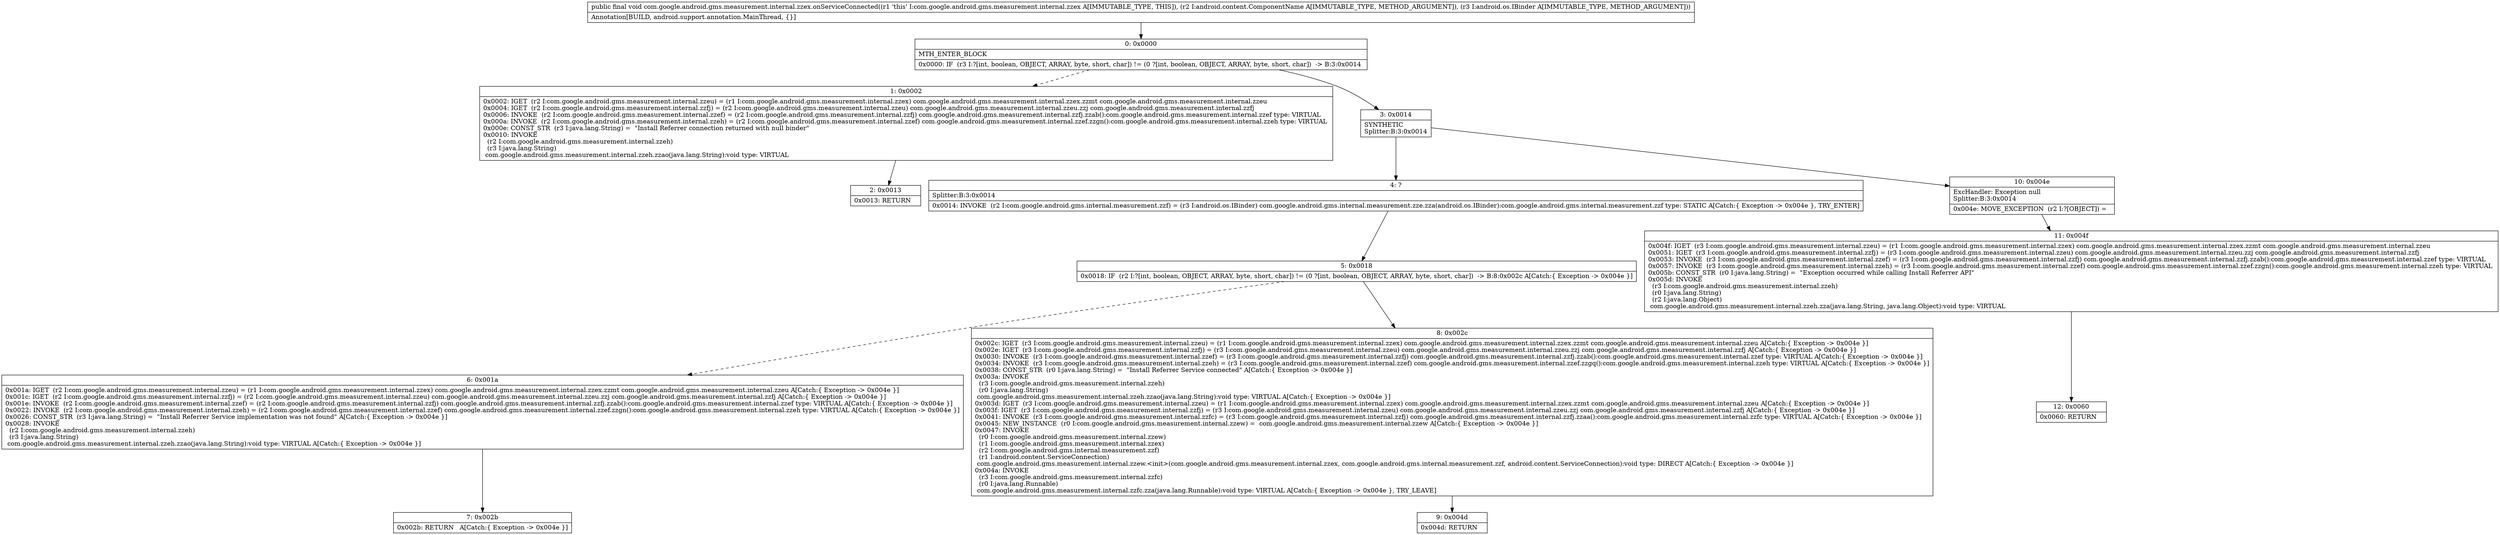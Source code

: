 digraph "CFG forcom.google.android.gms.measurement.internal.zzex.onServiceConnected(Landroid\/content\/ComponentName;Landroid\/os\/IBinder;)V" {
Node_0 [shape=record,label="{0\:\ 0x0000|MTH_ENTER_BLOCK\l|0x0000: IF  (r3 I:?[int, boolean, OBJECT, ARRAY, byte, short, char]) != (0 ?[int, boolean, OBJECT, ARRAY, byte, short, char])  \-\> B:3:0x0014 \l}"];
Node_1 [shape=record,label="{1\:\ 0x0002|0x0002: IGET  (r2 I:com.google.android.gms.measurement.internal.zzeu) = (r1 I:com.google.android.gms.measurement.internal.zzex) com.google.android.gms.measurement.internal.zzex.zzmt com.google.android.gms.measurement.internal.zzeu \l0x0004: IGET  (r2 I:com.google.android.gms.measurement.internal.zzfj) = (r2 I:com.google.android.gms.measurement.internal.zzeu) com.google.android.gms.measurement.internal.zzeu.zzj com.google.android.gms.measurement.internal.zzfj \l0x0006: INVOKE  (r2 I:com.google.android.gms.measurement.internal.zzef) = (r2 I:com.google.android.gms.measurement.internal.zzfj) com.google.android.gms.measurement.internal.zzfj.zzab():com.google.android.gms.measurement.internal.zzef type: VIRTUAL \l0x000a: INVOKE  (r2 I:com.google.android.gms.measurement.internal.zzeh) = (r2 I:com.google.android.gms.measurement.internal.zzef) com.google.android.gms.measurement.internal.zzef.zzgn():com.google.android.gms.measurement.internal.zzeh type: VIRTUAL \l0x000e: CONST_STR  (r3 I:java.lang.String) =  \"Install Referrer connection returned with null binder\" \l0x0010: INVOKE  \l  (r2 I:com.google.android.gms.measurement.internal.zzeh)\l  (r3 I:java.lang.String)\l com.google.android.gms.measurement.internal.zzeh.zzao(java.lang.String):void type: VIRTUAL \l}"];
Node_2 [shape=record,label="{2\:\ 0x0013|0x0013: RETURN   \l}"];
Node_3 [shape=record,label="{3\:\ 0x0014|SYNTHETIC\lSplitter:B:3:0x0014\l}"];
Node_4 [shape=record,label="{4\:\ ?|Splitter:B:3:0x0014\l|0x0014: INVOKE  (r2 I:com.google.android.gms.internal.measurement.zzf) = (r3 I:android.os.IBinder) com.google.android.gms.internal.measurement.zze.zza(android.os.IBinder):com.google.android.gms.internal.measurement.zzf type: STATIC A[Catch:\{ Exception \-\> 0x004e \}, TRY_ENTER]\l}"];
Node_5 [shape=record,label="{5\:\ 0x0018|0x0018: IF  (r2 I:?[int, boolean, OBJECT, ARRAY, byte, short, char]) != (0 ?[int, boolean, OBJECT, ARRAY, byte, short, char])  \-\> B:8:0x002c A[Catch:\{ Exception \-\> 0x004e \}]\l}"];
Node_6 [shape=record,label="{6\:\ 0x001a|0x001a: IGET  (r2 I:com.google.android.gms.measurement.internal.zzeu) = (r1 I:com.google.android.gms.measurement.internal.zzex) com.google.android.gms.measurement.internal.zzex.zzmt com.google.android.gms.measurement.internal.zzeu A[Catch:\{ Exception \-\> 0x004e \}]\l0x001c: IGET  (r2 I:com.google.android.gms.measurement.internal.zzfj) = (r2 I:com.google.android.gms.measurement.internal.zzeu) com.google.android.gms.measurement.internal.zzeu.zzj com.google.android.gms.measurement.internal.zzfj A[Catch:\{ Exception \-\> 0x004e \}]\l0x001e: INVOKE  (r2 I:com.google.android.gms.measurement.internal.zzef) = (r2 I:com.google.android.gms.measurement.internal.zzfj) com.google.android.gms.measurement.internal.zzfj.zzab():com.google.android.gms.measurement.internal.zzef type: VIRTUAL A[Catch:\{ Exception \-\> 0x004e \}]\l0x0022: INVOKE  (r2 I:com.google.android.gms.measurement.internal.zzeh) = (r2 I:com.google.android.gms.measurement.internal.zzef) com.google.android.gms.measurement.internal.zzef.zzgn():com.google.android.gms.measurement.internal.zzeh type: VIRTUAL A[Catch:\{ Exception \-\> 0x004e \}]\l0x0026: CONST_STR  (r3 I:java.lang.String) =  \"Install Referrer Service implementation was not found\" A[Catch:\{ Exception \-\> 0x004e \}]\l0x0028: INVOKE  \l  (r2 I:com.google.android.gms.measurement.internal.zzeh)\l  (r3 I:java.lang.String)\l com.google.android.gms.measurement.internal.zzeh.zzao(java.lang.String):void type: VIRTUAL A[Catch:\{ Exception \-\> 0x004e \}]\l}"];
Node_7 [shape=record,label="{7\:\ 0x002b|0x002b: RETURN   A[Catch:\{ Exception \-\> 0x004e \}]\l}"];
Node_8 [shape=record,label="{8\:\ 0x002c|0x002c: IGET  (r3 I:com.google.android.gms.measurement.internal.zzeu) = (r1 I:com.google.android.gms.measurement.internal.zzex) com.google.android.gms.measurement.internal.zzex.zzmt com.google.android.gms.measurement.internal.zzeu A[Catch:\{ Exception \-\> 0x004e \}]\l0x002e: IGET  (r3 I:com.google.android.gms.measurement.internal.zzfj) = (r3 I:com.google.android.gms.measurement.internal.zzeu) com.google.android.gms.measurement.internal.zzeu.zzj com.google.android.gms.measurement.internal.zzfj A[Catch:\{ Exception \-\> 0x004e \}]\l0x0030: INVOKE  (r3 I:com.google.android.gms.measurement.internal.zzef) = (r3 I:com.google.android.gms.measurement.internal.zzfj) com.google.android.gms.measurement.internal.zzfj.zzab():com.google.android.gms.measurement.internal.zzef type: VIRTUAL A[Catch:\{ Exception \-\> 0x004e \}]\l0x0034: INVOKE  (r3 I:com.google.android.gms.measurement.internal.zzeh) = (r3 I:com.google.android.gms.measurement.internal.zzef) com.google.android.gms.measurement.internal.zzef.zzgq():com.google.android.gms.measurement.internal.zzeh type: VIRTUAL A[Catch:\{ Exception \-\> 0x004e \}]\l0x0038: CONST_STR  (r0 I:java.lang.String) =  \"Install Referrer Service connected\" A[Catch:\{ Exception \-\> 0x004e \}]\l0x003a: INVOKE  \l  (r3 I:com.google.android.gms.measurement.internal.zzeh)\l  (r0 I:java.lang.String)\l com.google.android.gms.measurement.internal.zzeh.zzao(java.lang.String):void type: VIRTUAL A[Catch:\{ Exception \-\> 0x004e \}]\l0x003d: IGET  (r3 I:com.google.android.gms.measurement.internal.zzeu) = (r1 I:com.google.android.gms.measurement.internal.zzex) com.google.android.gms.measurement.internal.zzex.zzmt com.google.android.gms.measurement.internal.zzeu A[Catch:\{ Exception \-\> 0x004e \}]\l0x003f: IGET  (r3 I:com.google.android.gms.measurement.internal.zzfj) = (r3 I:com.google.android.gms.measurement.internal.zzeu) com.google.android.gms.measurement.internal.zzeu.zzj com.google.android.gms.measurement.internal.zzfj A[Catch:\{ Exception \-\> 0x004e \}]\l0x0041: INVOKE  (r3 I:com.google.android.gms.measurement.internal.zzfc) = (r3 I:com.google.android.gms.measurement.internal.zzfj) com.google.android.gms.measurement.internal.zzfj.zzaa():com.google.android.gms.measurement.internal.zzfc type: VIRTUAL A[Catch:\{ Exception \-\> 0x004e \}]\l0x0045: NEW_INSTANCE  (r0 I:com.google.android.gms.measurement.internal.zzew) =  com.google.android.gms.measurement.internal.zzew A[Catch:\{ Exception \-\> 0x004e \}]\l0x0047: INVOKE  \l  (r0 I:com.google.android.gms.measurement.internal.zzew)\l  (r1 I:com.google.android.gms.measurement.internal.zzex)\l  (r2 I:com.google.android.gms.internal.measurement.zzf)\l  (r1 I:android.content.ServiceConnection)\l com.google.android.gms.measurement.internal.zzew.\<init\>(com.google.android.gms.measurement.internal.zzex, com.google.android.gms.internal.measurement.zzf, android.content.ServiceConnection):void type: DIRECT A[Catch:\{ Exception \-\> 0x004e \}]\l0x004a: INVOKE  \l  (r3 I:com.google.android.gms.measurement.internal.zzfc)\l  (r0 I:java.lang.Runnable)\l com.google.android.gms.measurement.internal.zzfc.zza(java.lang.Runnable):void type: VIRTUAL A[Catch:\{ Exception \-\> 0x004e \}, TRY_LEAVE]\l}"];
Node_9 [shape=record,label="{9\:\ 0x004d|0x004d: RETURN   \l}"];
Node_10 [shape=record,label="{10\:\ 0x004e|ExcHandler: Exception null\lSplitter:B:3:0x0014\l|0x004e: MOVE_EXCEPTION  (r2 I:?[OBJECT]) =  \l}"];
Node_11 [shape=record,label="{11\:\ 0x004f|0x004f: IGET  (r3 I:com.google.android.gms.measurement.internal.zzeu) = (r1 I:com.google.android.gms.measurement.internal.zzex) com.google.android.gms.measurement.internal.zzex.zzmt com.google.android.gms.measurement.internal.zzeu \l0x0051: IGET  (r3 I:com.google.android.gms.measurement.internal.zzfj) = (r3 I:com.google.android.gms.measurement.internal.zzeu) com.google.android.gms.measurement.internal.zzeu.zzj com.google.android.gms.measurement.internal.zzfj \l0x0053: INVOKE  (r3 I:com.google.android.gms.measurement.internal.zzef) = (r3 I:com.google.android.gms.measurement.internal.zzfj) com.google.android.gms.measurement.internal.zzfj.zzab():com.google.android.gms.measurement.internal.zzef type: VIRTUAL \l0x0057: INVOKE  (r3 I:com.google.android.gms.measurement.internal.zzeh) = (r3 I:com.google.android.gms.measurement.internal.zzef) com.google.android.gms.measurement.internal.zzef.zzgn():com.google.android.gms.measurement.internal.zzeh type: VIRTUAL \l0x005b: CONST_STR  (r0 I:java.lang.String) =  \"Exception occurred while calling Install Referrer API\" \l0x005d: INVOKE  \l  (r3 I:com.google.android.gms.measurement.internal.zzeh)\l  (r0 I:java.lang.String)\l  (r2 I:java.lang.Object)\l com.google.android.gms.measurement.internal.zzeh.zza(java.lang.String, java.lang.Object):void type: VIRTUAL \l}"];
Node_12 [shape=record,label="{12\:\ 0x0060|0x0060: RETURN   \l}"];
MethodNode[shape=record,label="{public final void com.google.android.gms.measurement.internal.zzex.onServiceConnected((r1 'this' I:com.google.android.gms.measurement.internal.zzex A[IMMUTABLE_TYPE, THIS]), (r2 I:android.content.ComponentName A[IMMUTABLE_TYPE, METHOD_ARGUMENT]), (r3 I:android.os.IBinder A[IMMUTABLE_TYPE, METHOD_ARGUMENT]))  | Annotation[BUILD, android.support.annotation.MainThread, \{\}]\l}"];
MethodNode -> Node_0;
Node_0 -> Node_1[style=dashed];
Node_0 -> Node_3;
Node_1 -> Node_2;
Node_3 -> Node_4;
Node_3 -> Node_10;
Node_4 -> Node_5;
Node_5 -> Node_6[style=dashed];
Node_5 -> Node_8;
Node_6 -> Node_7;
Node_8 -> Node_9;
Node_10 -> Node_11;
Node_11 -> Node_12;
}

